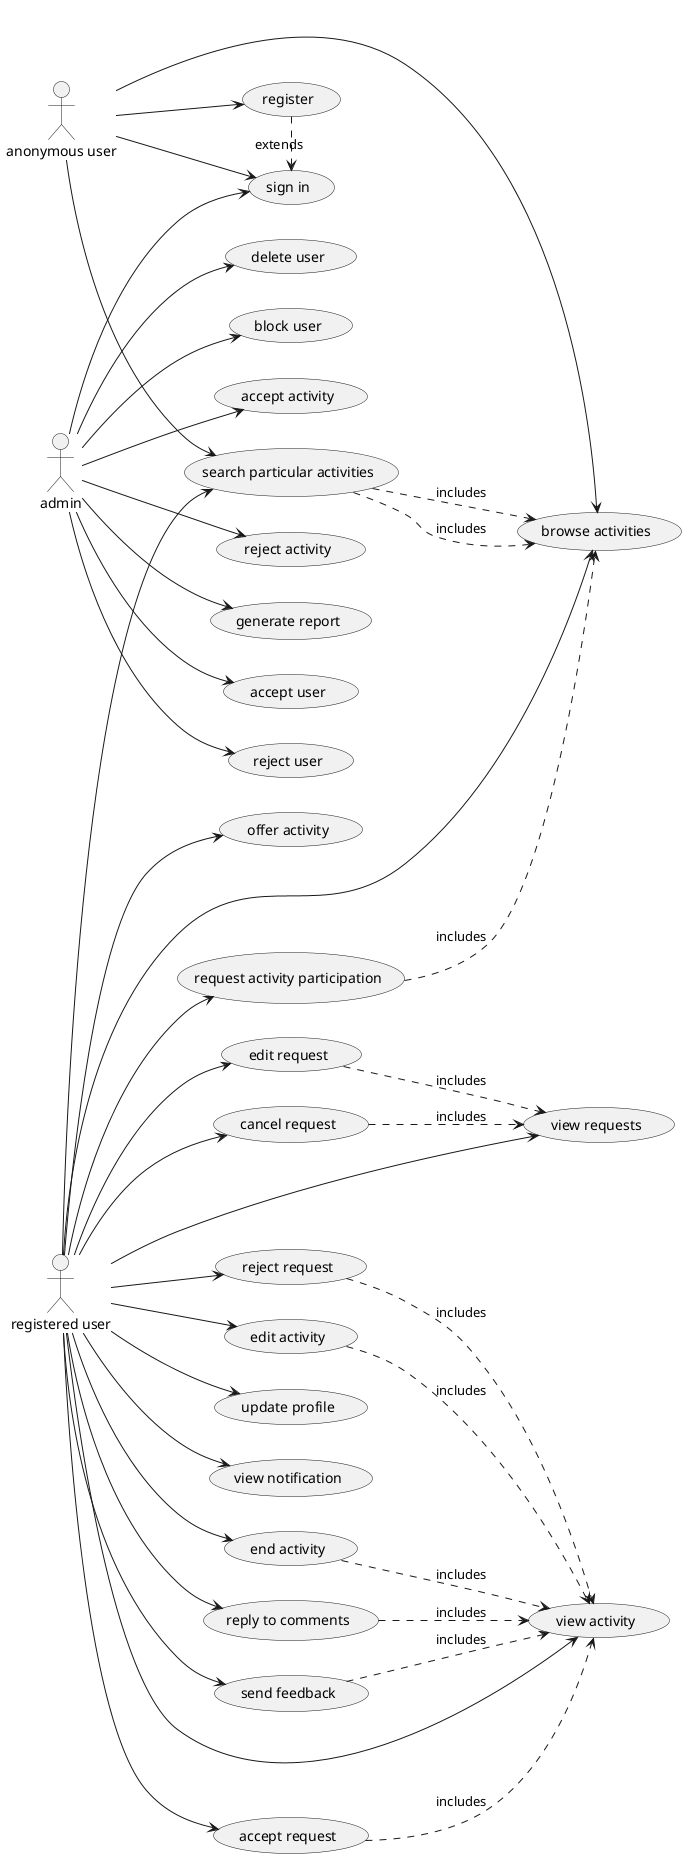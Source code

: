 @startuml
left to right direction


:anonymous user: --> (browse activities)
:anonymous user: --> (search particular activities)
(search particular activities) .> (browse activities) : includes
:anonymous user: --> (register) 
(register) .> (sign in) : extends
:anonymous user: --> (sign in)


:registered user: --> (update profile)
:registered user: --> (view notification)

:registered user: --> (browse activities)
(search particular activities) ..> (browse activities) : includes
(request activity participation) ..> (browse activities) : includes
:registered user: --> (search particular activities)
:registered user: --> (request activity participation)

:registered user: --> (view requests)
(edit request) ..> (view requests) : includes
(cancel request) ..> (view requests) : includes
:registered user: --> (edit request)
:registered user: --> (cancel request)

:registered user: --> (offer activity)
:registered user: --> (view activity)
(accept request) ..> (view activity) : includes
(reject request) ..> (view activity) : includes
(edit activity) ..> (view activity) : includes
(end activity) ..> (view activity) : includes
(reply to comments) ..> (view activity) : includes
(send feedback) ..> (view activity) : includes
:registered user: --> (accept request)
:registered user: --> (reject request)
:registered user: --> (edit activity)
:registered user: --> (end activity)
:registered user: --> (reply to comments)
:registered user: --> (send feedback)



:admin: --> (sign in)
:admin: --> (accept user)
:admin: --> (reject user)
:admin: --> (delete user)
:admin: --> (block user)
:admin: --> (accept activity)
:admin: --> (reject activity)
:admin: --> (generate report)
@enduml
